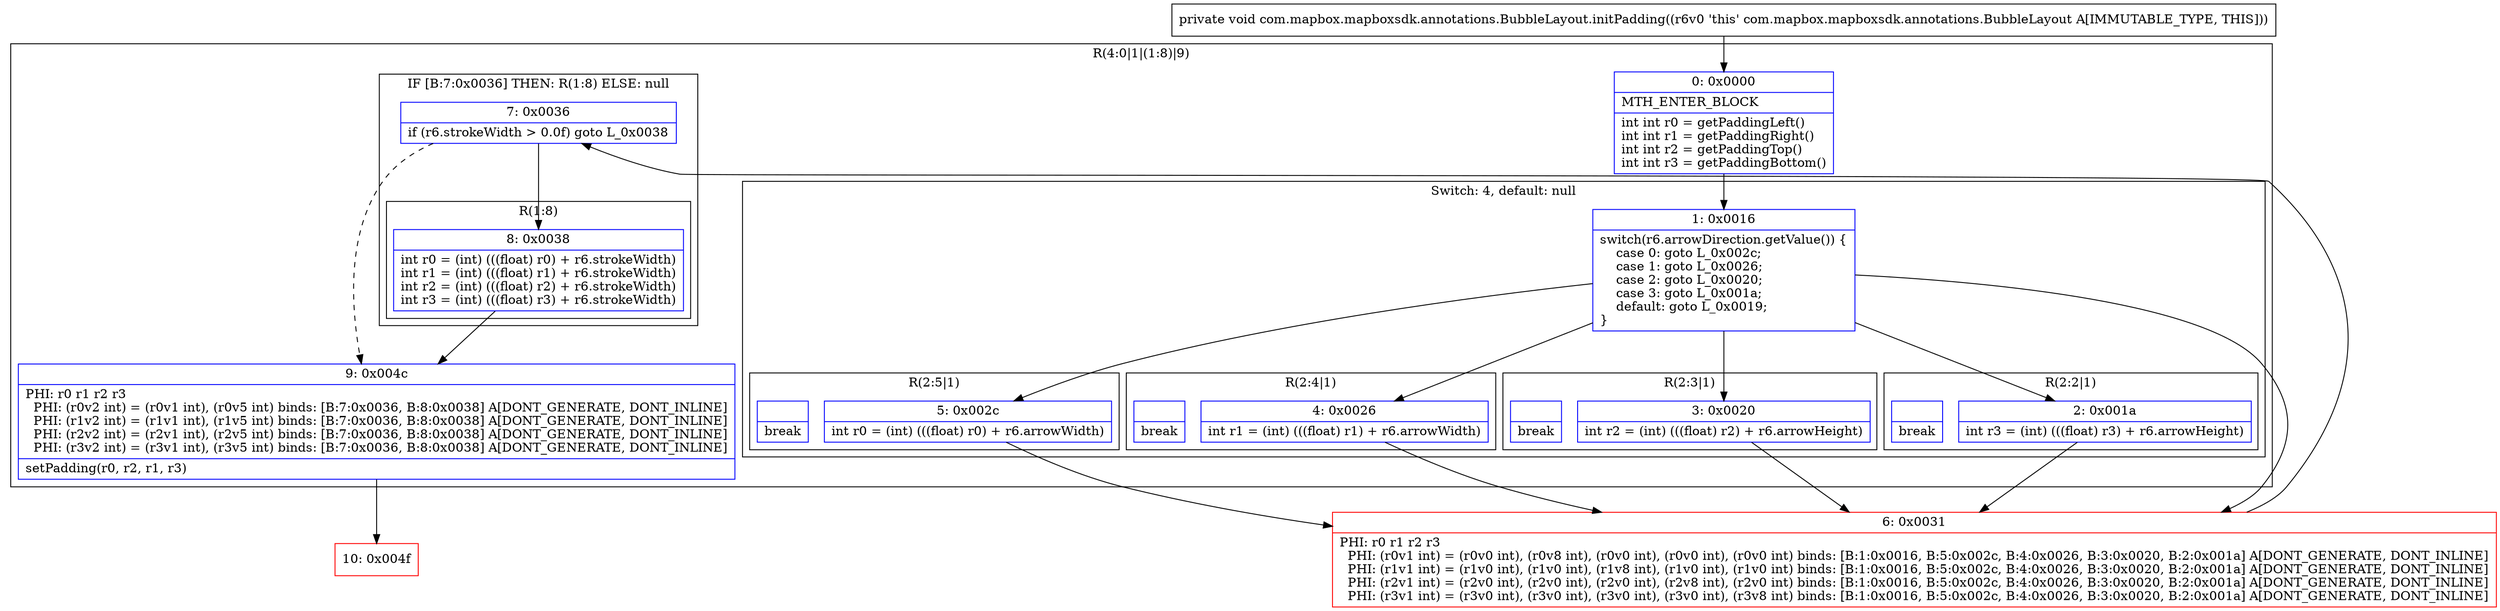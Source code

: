 digraph "CFG forcom.mapbox.mapboxsdk.annotations.BubbleLayout.initPadding()V" {
subgraph cluster_Region_1265364556 {
label = "R(4:0|1|(1:8)|9)";
node [shape=record,color=blue];
Node_0 [shape=record,label="{0\:\ 0x0000|MTH_ENTER_BLOCK\l|int int r0 = getPaddingLeft()\lint int r1 = getPaddingRight()\lint int r2 = getPaddingTop()\lint int r3 = getPaddingBottom()\l}"];
subgraph cluster_SwitchRegion_1925739930 {
label = "Switch: 4, default: null";
node [shape=record,color=blue];
Node_1 [shape=record,label="{1\:\ 0x0016|switch(r6.arrowDirection.getValue()) \{\l    case 0: goto L_0x002c;\l    case 1: goto L_0x0026;\l    case 2: goto L_0x0020;\l    case 3: goto L_0x001a;\l    default: goto L_0x0019;\l\}\l}"];
subgraph cluster_Region_512184644 {
label = "R(2:5|1)";
node [shape=record,color=blue];
Node_5 [shape=record,label="{5\:\ 0x002c|int r0 = (int) (((float) r0) + r6.arrowWidth)\l}"];
Node_InsnContainer_75324467 [shape=record,label="{|break\l}"];
}
subgraph cluster_Region_1245422971 {
label = "R(2:4|1)";
node [shape=record,color=blue];
Node_4 [shape=record,label="{4\:\ 0x0026|int r1 = (int) (((float) r1) + r6.arrowWidth)\l}"];
Node_InsnContainer_1041838477 [shape=record,label="{|break\l}"];
}
subgraph cluster_Region_1580608510 {
label = "R(2:3|1)";
node [shape=record,color=blue];
Node_3 [shape=record,label="{3\:\ 0x0020|int r2 = (int) (((float) r2) + r6.arrowHeight)\l}"];
Node_InsnContainer_1738840756 [shape=record,label="{|break\l}"];
}
subgraph cluster_Region_172918360 {
label = "R(2:2|1)";
node [shape=record,color=blue];
Node_2 [shape=record,label="{2\:\ 0x001a|int r3 = (int) (((float) r3) + r6.arrowHeight)\l}"];
Node_InsnContainer_1458657151 [shape=record,label="{|break\l}"];
}
}
subgraph cluster_IfRegion_939722070 {
label = "IF [B:7:0x0036] THEN: R(1:8) ELSE: null";
node [shape=record,color=blue];
Node_7 [shape=record,label="{7\:\ 0x0036|if (r6.strokeWidth \> 0.0f) goto L_0x0038\l}"];
subgraph cluster_Region_721406586 {
label = "R(1:8)";
node [shape=record,color=blue];
Node_8 [shape=record,label="{8\:\ 0x0038|int r0 = (int) (((float) r0) + r6.strokeWidth)\lint r1 = (int) (((float) r1) + r6.strokeWidth)\lint r2 = (int) (((float) r2) + r6.strokeWidth)\lint r3 = (int) (((float) r3) + r6.strokeWidth)\l}"];
}
}
Node_9 [shape=record,label="{9\:\ 0x004c|PHI: r0 r1 r2 r3 \l  PHI: (r0v2 int) = (r0v1 int), (r0v5 int) binds: [B:7:0x0036, B:8:0x0038] A[DONT_GENERATE, DONT_INLINE]\l  PHI: (r1v2 int) = (r1v1 int), (r1v5 int) binds: [B:7:0x0036, B:8:0x0038] A[DONT_GENERATE, DONT_INLINE]\l  PHI: (r2v2 int) = (r2v1 int), (r2v5 int) binds: [B:7:0x0036, B:8:0x0038] A[DONT_GENERATE, DONT_INLINE]\l  PHI: (r3v2 int) = (r3v1 int), (r3v5 int) binds: [B:7:0x0036, B:8:0x0038] A[DONT_GENERATE, DONT_INLINE]\l|setPadding(r0, r2, r1, r3)\l}"];
}
Node_6 [shape=record,color=red,label="{6\:\ 0x0031|PHI: r0 r1 r2 r3 \l  PHI: (r0v1 int) = (r0v0 int), (r0v8 int), (r0v0 int), (r0v0 int), (r0v0 int) binds: [B:1:0x0016, B:5:0x002c, B:4:0x0026, B:3:0x0020, B:2:0x001a] A[DONT_GENERATE, DONT_INLINE]\l  PHI: (r1v1 int) = (r1v0 int), (r1v0 int), (r1v8 int), (r1v0 int), (r1v0 int) binds: [B:1:0x0016, B:5:0x002c, B:4:0x0026, B:3:0x0020, B:2:0x001a] A[DONT_GENERATE, DONT_INLINE]\l  PHI: (r2v1 int) = (r2v0 int), (r2v0 int), (r2v0 int), (r2v8 int), (r2v0 int) binds: [B:1:0x0016, B:5:0x002c, B:4:0x0026, B:3:0x0020, B:2:0x001a] A[DONT_GENERATE, DONT_INLINE]\l  PHI: (r3v1 int) = (r3v0 int), (r3v0 int), (r3v0 int), (r3v0 int), (r3v8 int) binds: [B:1:0x0016, B:5:0x002c, B:4:0x0026, B:3:0x0020, B:2:0x001a] A[DONT_GENERATE, DONT_INLINE]\l}"];
Node_10 [shape=record,color=red,label="{10\:\ 0x004f}"];
MethodNode[shape=record,label="{private void com.mapbox.mapboxsdk.annotations.BubbleLayout.initPadding((r6v0 'this' com.mapbox.mapboxsdk.annotations.BubbleLayout A[IMMUTABLE_TYPE, THIS])) }"];
MethodNode -> Node_0;
Node_0 -> Node_1;
Node_1 -> Node_2;
Node_1 -> Node_3;
Node_1 -> Node_4;
Node_1 -> Node_5;
Node_1 -> Node_6;
Node_5 -> Node_6;
Node_4 -> Node_6;
Node_3 -> Node_6;
Node_2 -> Node_6;
Node_7 -> Node_8;
Node_7 -> Node_9[style=dashed];
Node_8 -> Node_9;
Node_9 -> Node_10;
Node_6 -> Node_7;
}

